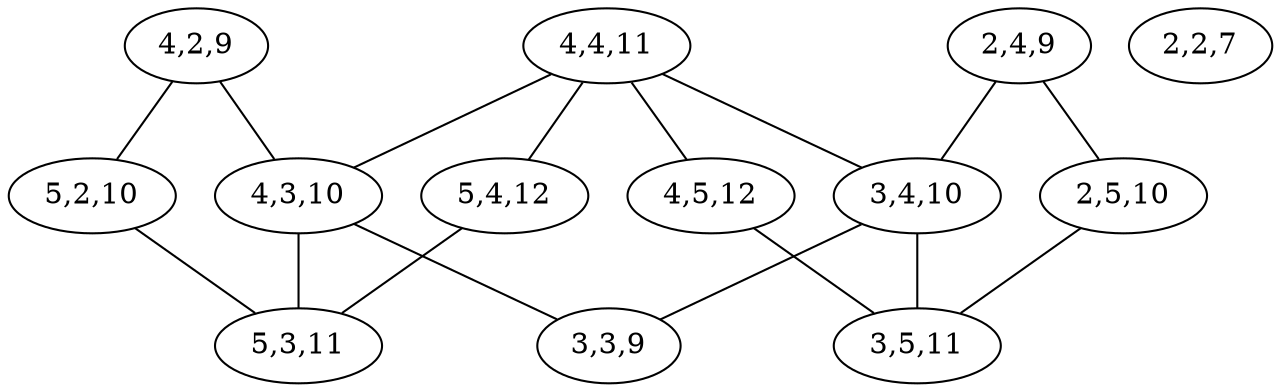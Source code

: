 graph G { 
	layout=dot

	0 [ label="4,4,11" ] 
	1 [ label="4,2,9" ] 
	2 [ label="4,3,10" ] 
	3 [ label="4,5,12" ] 
	4 [ label="2,4,9" ] 
	5 [ label="2,2,7" ] 
	6 [ label="2,5,10" ] 
	7 [ label="3,4,10" ] 
	8 [ label="3,3,9" ] 
	9 [ label="3,5,11" ] 
	10 [ label="5,4,12" ] 
	11 [ label="5,2,10" ] 
	12 [ label="5,3,11" ] 
	0--7;
	0--10;
	0--2;
	0--3;
	1--11;
	1--2;
	2--8;
	2--12;
	3--9;
	4--7;
	4--6;
	6--9;
	7--8;
	7--9;
	10--12;
	11--12;
 }
